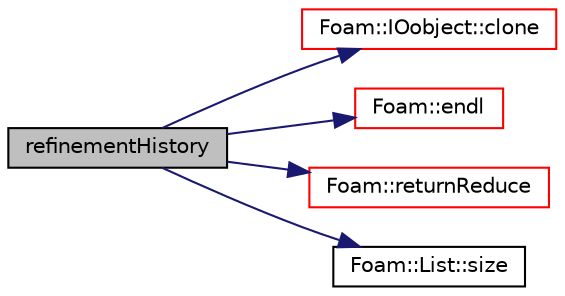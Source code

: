 digraph "refinementHistory"
{
  bgcolor="transparent";
  edge [fontname="Helvetica",fontsize="10",labelfontname="Helvetica",labelfontsize="10"];
  node [fontname="Helvetica",fontsize="10",shape=record];
  rankdir="LR";
  Node1608 [label="refinementHistory",height=0.2,width=0.4,color="black", fillcolor="grey75", style="filled", fontcolor="black"];
  Node1608 -> Node1609 [color="midnightblue",fontsize="10",style="solid",fontname="Helvetica"];
  Node1609 [label="Foam::IOobject::clone",height=0.2,width=0.4,color="red",URL="$a27249.html#a2586aa9ac4b54cdfc2bb9ed7780d4602",tooltip="Clone. "];
  Node1608 -> Node1612 [color="midnightblue",fontsize="10",style="solid",fontname="Helvetica"];
  Node1612 [label="Foam::endl",height=0.2,width=0.4,color="red",URL="$a21851.html#a2db8fe02a0d3909e9351bb4275b23ce4",tooltip="Add newline and flush stream. "];
  Node1608 -> Node1617 [color="midnightblue",fontsize="10",style="solid",fontname="Helvetica"];
  Node1617 [label="Foam::returnReduce",height=0.2,width=0.4,color="red",URL="$a21851.html#a8d528a67d2a9c6fe4fb94bc86872624b"];
  Node1608 -> Node1621 [color="midnightblue",fontsize="10",style="solid",fontname="Helvetica"];
  Node1621 [label="Foam::List::size",height=0.2,width=0.4,color="black",URL="$a26833.html#a8a5f6fa29bd4b500caf186f60245b384",tooltip="Override size to be inconsistent with allocated storage. "];
}

